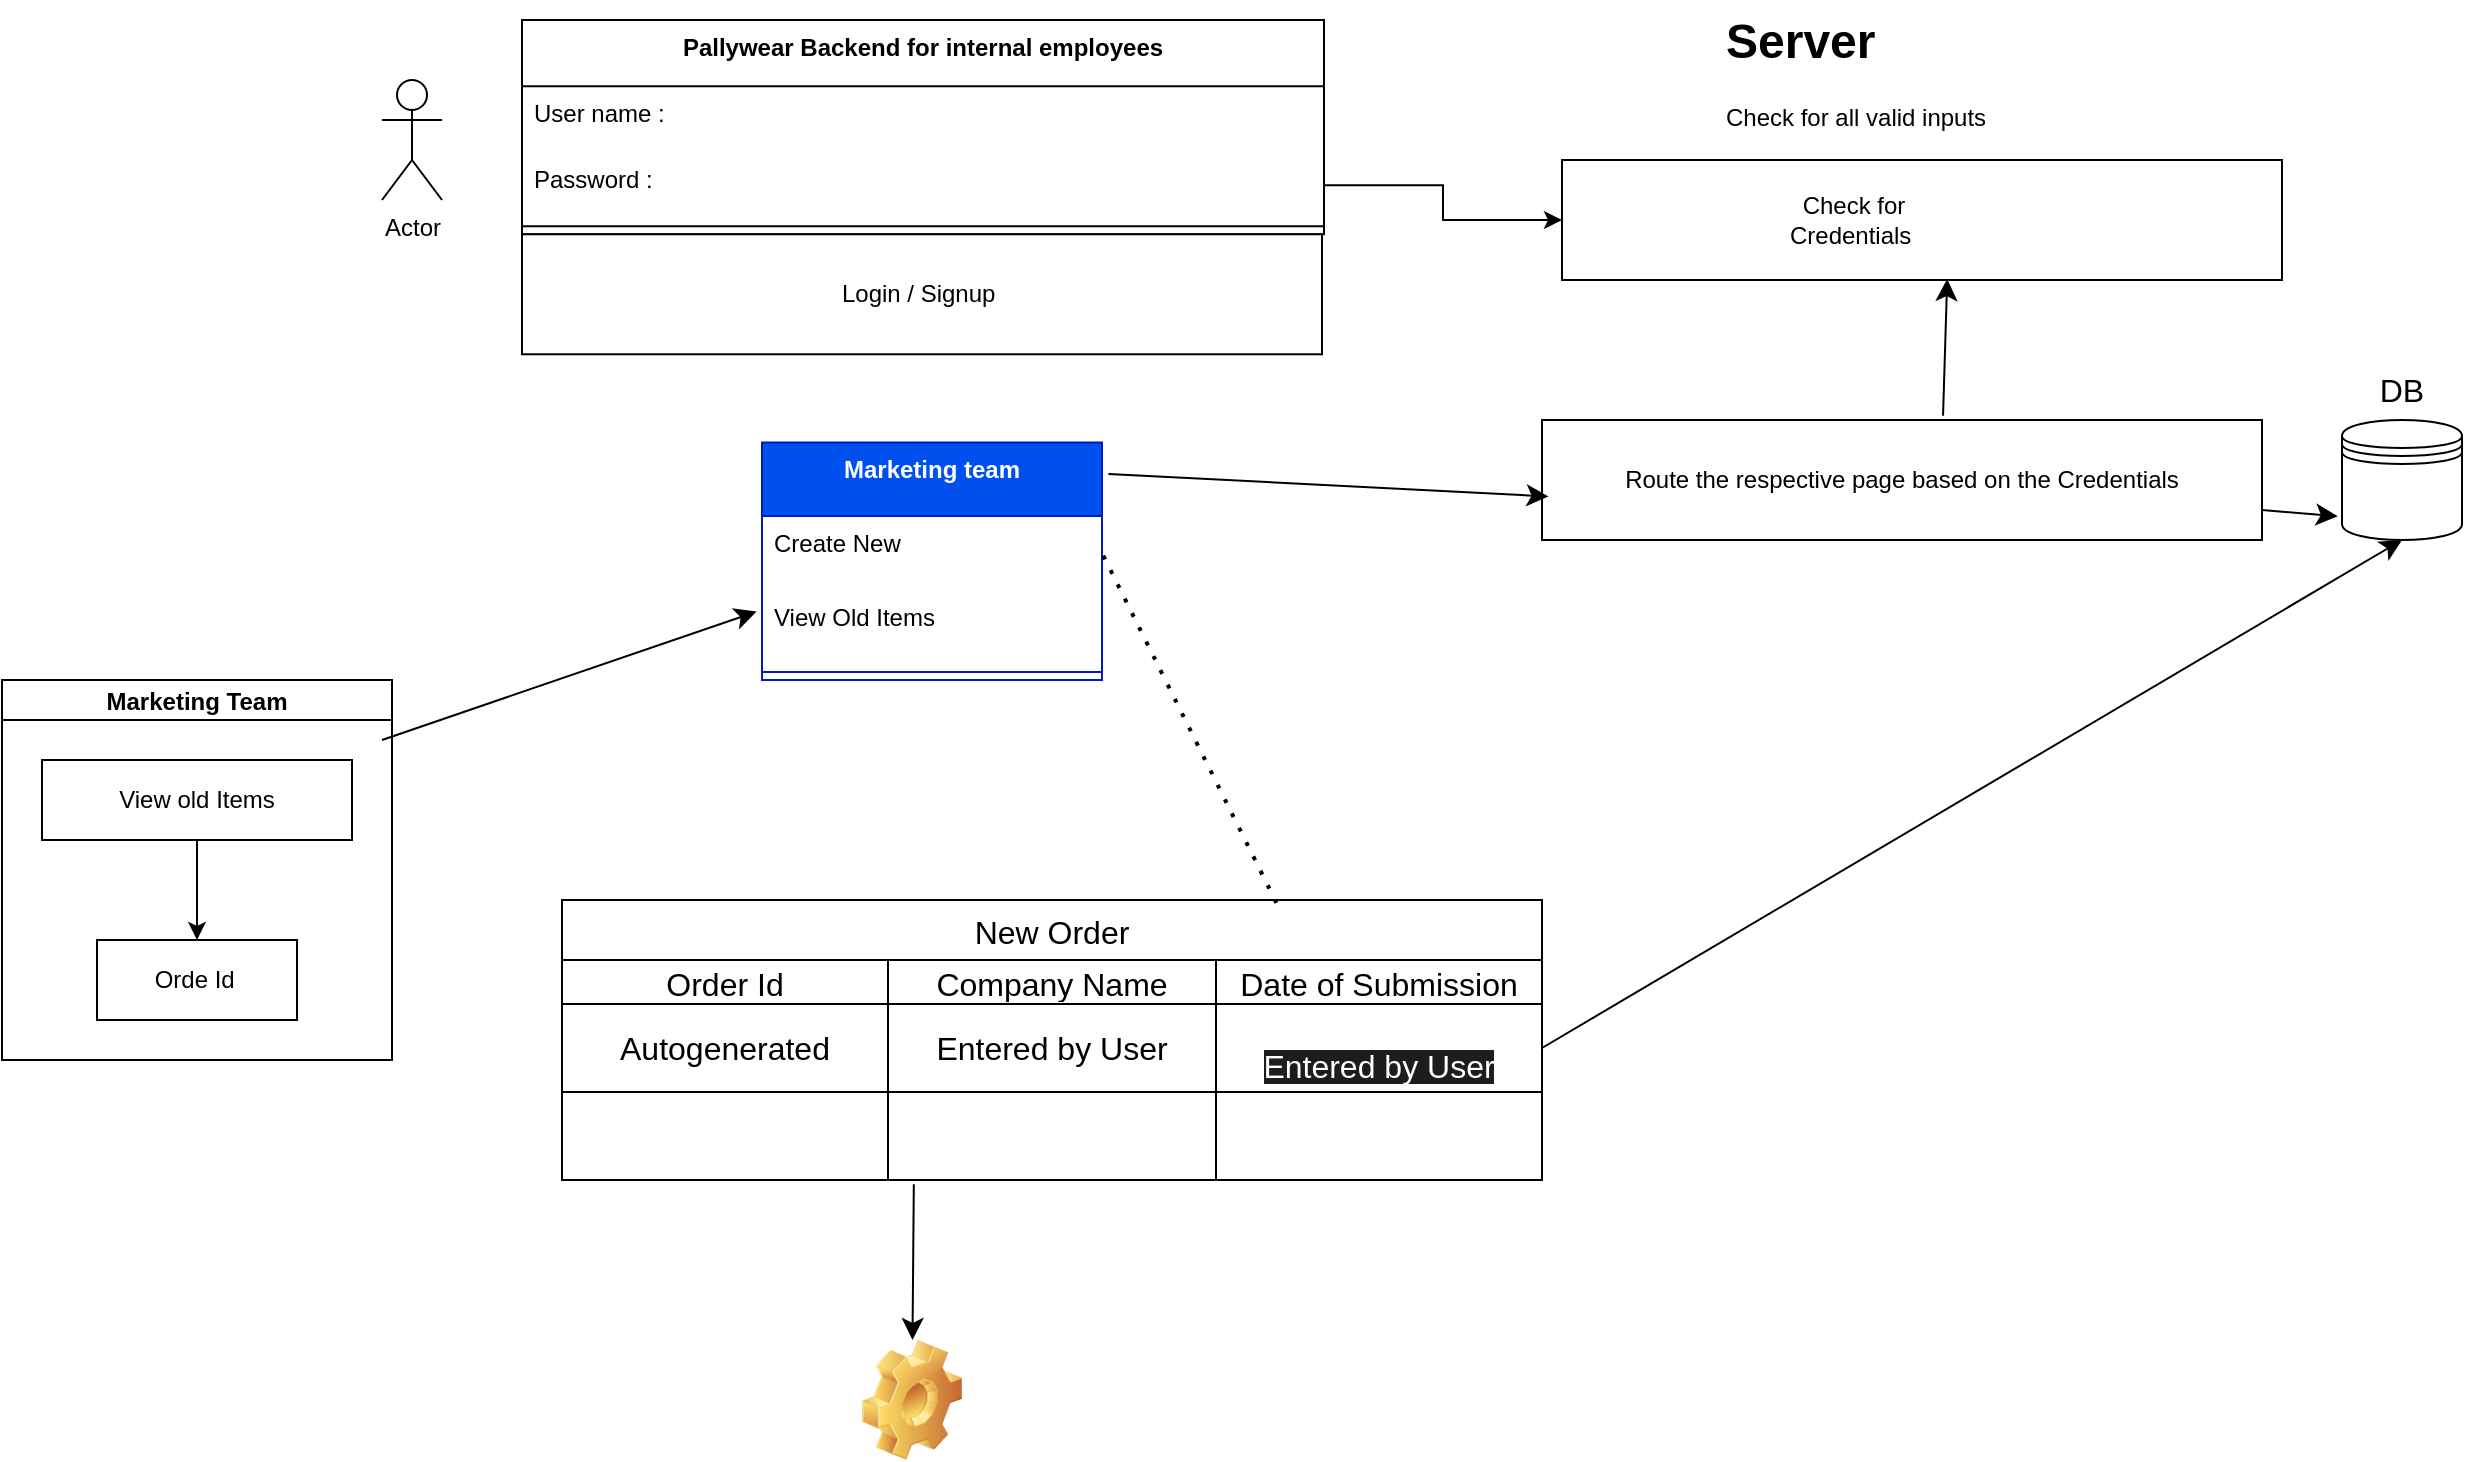 <mxfile version="26.0.7" pages="6">
  <diagram name="Login Page" id="0hSvzM0VjUA0bGkQEw0Q">
    <mxGraphModel dx="1050" dy="572" grid="1" gridSize="10" guides="1" tooltips="1" connect="1" arrows="1" fold="1" page="1" pageScale="1" pageWidth="850" pageHeight="1100" background="none" math="0" shadow="0">
      <root>
        <mxCell id="0" />
        <mxCell id="1" parent="0" />
        <mxCell id="2" value="Pallywear Backend for internal employees" style="swimlane;fontStyle=1;align=center;verticalAlign=top;childLayout=stackLayout;horizontal=1;startSize=33.143;horizontalStack=0;resizeParent=1;resizeParentMax=0;resizeLast=0;collapsible=0;marginBottom=0;" parent="1" vertex="1">
          <mxGeometry x="440" y="20" width="401" height="107.143" as="geometry" />
        </mxCell>
        <mxCell id="3" value="User name : " style="text;strokeColor=none;fillColor=none;align=left;verticalAlign=top;spacingLeft=4;spacingRight=4;overflow=hidden;rotatable=0;points=[[0,0.5],[1,0.5]];portConstraint=eastwest;" parent="2" vertex="1">
          <mxGeometry y="33.143" width="401" height="33" as="geometry" />
        </mxCell>
        <mxCell id="4" value="Password :" style="text;strokeColor=none;fillColor=none;align=left;verticalAlign=top;spacingLeft=4;spacingRight=4;overflow=hidden;rotatable=0;points=[[0,0.5],[1,0.5]];portConstraint=eastwest;" parent="2" vertex="1">
          <mxGeometry y="66.143" width="401" height="33" as="geometry" />
        </mxCell>
        <mxCell id="7" style="line;strokeWidth=1;fillColor=none;align=left;verticalAlign=middle;spacingTop=-1;spacingLeft=3;spacingRight=3;rotatable=0;labelPosition=right;points=[];portConstraint=eastwest;strokeColor=inherit;" parent="2" vertex="1">
          <mxGeometry y="99.143" width="401" height="8" as="geometry" />
        </mxCell>
        <mxCell id="10" value="Marketing team" style="swimlane;fontStyle=1;align=center;verticalAlign=top;childLayout=stackLayout;horizontal=1;startSize=36.8;horizontalStack=0;resizeParent=1;resizeParentMax=0;resizeLast=0;collapsible=0;marginBottom=0;fillColor=#0050ef;strokeColor=#001DBC;fontColor=#ffffff;" parent="1" vertex="1">
          <mxGeometry x="560" y="231.2" width="170" height="118.8" as="geometry" />
        </mxCell>
        <mxCell id="11" value="Create New " style="text;strokeColor=none;fillColor=none;align=left;verticalAlign=top;spacingLeft=4;spacingRight=4;overflow=hidden;rotatable=0;points=[[0,0.5],[1,0.5]];portConstraint=eastwest;" parent="10" vertex="1">
          <mxGeometry y="36.8" width="170" height="37" as="geometry" />
        </mxCell>
        <mxCell id="12" value="View Old Items" style="text;strokeColor=none;fillColor=none;align=left;verticalAlign=top;spacingLeft=4;spacingRight=4;overflow=hidden;rotatable=0;points=[[0,0.5],[1,0.5]];portConstraint=eastwest;" parent="10" vertex="1">
          <mxGeometry y="73.8" width="170" height="37" as="geometry" />
        </mxCell>
        <mxCell id="14" style="line;strokeWidth=1;fillColor=none;align=left;verticalAlign=middle;spacingTop=-1;spacingLeft=3;spacingRight=3;rotatable=0;labelPosition=right;points=[];portConstraint=eastwest;strokeColor=inherit;" parent="10" vertex="1">
          <mxGeometry y="110.8" width="170" height="8" as="geometry" />
        </mxCell>
        <mxCell id="4IvcRan-z0Zcj0GkVZf2-38" value="Login / Signup&amp;nbsp;" style="rounded=0;whiteSpace=wrap;html=1;" vertex="1" parent="1">
          <mxGeometry x="440" y="127.14" width="400" height="60" as="geometry" />
        </mxCell>
        <mxCell id="4IvcRan-z0Zcj0GkVZf2-40" value="Actor" style="shape=umlActor;verticalLabelPosition=bottom;verticalAlign=top;html=1;" vertex="1" parent="1">
          <mxGeometry x="370" y="50.0" width="30" height="60" as="geometry" />
        </mxCell>
        <mxCell id="4IvcRan-z0Zcj0GkVZf2-41" value="" style="rounded=0;whiteSpace=wrap;html=1;" vertex="1" parent="1">
          <mxGeometry x="960" y="90" width="360" height="60" as="geometry" />
        </mxCell>
        <mxCell id="4IvcRan-z0Zcj0GkVZf2-42" value="Check for Credentials&amp;nbsp;" style="text;html=1;align=center;verticalAlign=middle;whiteSpace=wrap;rounded=0;" vertex="1" parent="1">
          <mxGeometry x="1076" y="105" width="60" height="30" as="geometry" />
        </mxCell>
        <mxCell id="4IvcRan-z0Zcj0GkVZf2-44" value="&lt;h1 style=&quot;margin-top: 0px;&quot;&gt;Server&amp;nbsp;&lt;/h1&gt;&lt;div&gt;Check for all valid inputs&lt;/div&gt;" style="text;html=1;whiteSpace=wrap;overflow=hidden;rounded=0;" vertex="1" parent="1">
          <mxGeometry x="1040" y="10" width="180" height="72.86" as="geometry" />
        </mxCell>
        <mxCell id="4IvcRan-z0Zcj0GkVZf2-47" style="edgeStyle=orthogonalEdgeStyle;rounded=0;orthogonalLoop=1;jettySize=auto;html=1;exitX=1;exitY=0.5;exitDx=0;exitDy=0;entryX=0;entryY=0.5;entryDx=0;entryDy=0;" edge="1" parent="1" source="4" target="4IvcRan-z0Zcj0GkVZf2-41">
          <mxGeometry relative="1" as="geometry" />
        </mxCell>
        <mxCell id="4IvcRan-z0Zcj0GkVZf2-52" value="Route the respective page based on the Credentials" style="rounded=0;whiteSpace=wrap;html=1;" vertex="1" parent="1">
          <mxGeometry x="950" y="220" width="360" height="60" as="geometry" />
        </mxCell>
        <mxCell id="4IvcRan-z0Zcj0GkVZf2-54" value="Marketing Team" style="swimlane;startSize=20;horizontal=1;childLayout=flowLayout;flowOrientation=north;resizable=0;interRankCellSpacing=50;containerType=tree;fontSize=12;" vertex="1" parent="1">
          <mxGeometry x="180" y="350" width="195" height="190" as="geometry" />
        </mxCell>
        <mxCell id="4IvcRan-z0Zcj0GkVZf2-55" value="View old Items" style="whiteSpace=wrap;html=1;" vertex="1" parent="4IvcRan-z0Zcj0GkVZf2-54">
          <mxGeometry x="20" y="40" width="155" height="40" as="geometry" />
        </mxCell>
        <mxCell id="4IvcRan-z0Zcj0GkVZf2-58" value="Orde Id&amp;nbsp;" style="whiteSpace=wrap;html=1;" vertex="1" parent="4IvcRan-z0Zcj0GkVZf2-54">
          <mxGeometry x="47.5" y="130" width="100" height="40" as="geometry" />
        </mxCell>
        <mxCell id="4IvcRan-z0Zcj0GkVZf2-59" value="" style="html=1;rounded=1;curved=0;sourcePerimeterSpacing=0;targetPerimeterSpacing=0;startSize=6;endSize=6;fontSize=12;noEdgeStyle=1;orthogonal=1;" edge="1" parent="4IvcRan-z0Zcj0GkVZf2-54" source="4IvcRan-z0Zcj0GkVZf2-55" target="4IvcRan-z0Zcj0GkVZf2-58">
          <mxGeometry relative="1" as="geometry">
            <Array as="points">
              <mxPoint x="97.5" y="92" />
              <mxPoint x="97.5" y="118" />
            </Array>
          </mxGeometry>
        </mxCell>
        <mxCell id="4IvcRan-z0Zcj0GkVZf2-76" value="" style="edgeStyle=none;orthogonalLoop=1;jettySize=auto;html=1;rounded=0;fontSize=12;startSize=8;endSize=8;curved=1;entryX=0.535;entryY=0.992;entryDx=0;entryDy=0;entryPerimeter=0;exitX=0.557;exitY=-0.035;exitDx=0;exitDy=0;exitPerimeter=0;" edge="1" parent="1" source="4IvcRan-z0Zcj0GkVZf2-52" target="4IvcRan-z0Zcj0GkVZf2-41">
          <mxGeometry width="120" relative="1" as="geometry">
            <mxPoint x="1180" y="370" as="sourcePoint" />
            <mxPoint x="1300" y="370" as="targetPoint" />
            <Array as="points" />
          </mxGeometry>
        </mxCell>
        <mxCell id="4IvcRan-z0Zcj0GkVZf2-79" value="" style="shape=datastore;whiteSpace=wrap;html=1;" vertex="1" parent="1">
          <mxGeometry x="1350" y="220" width="60" height="60" as="geometry" />
        </mxCell>
        <mxCell id="4IvcRan-z0Zcj0GkVZf2-80" value="" style="edgeStyle=none;orthogonalLoop=1;jettySize=auto;html=1;rounded=0;fontSize=12;startSize=8;endSize=8;curved=1;exitX=1;exitY=0.75;exitDx=0;exitDy=0;entryX=-0.035;entryY=0.803;entryDx=0;entryDy=0;entryPerimeter=0;" edge="1" parent="1" source="4IvcRan-z0Zcj0GkVZf2-52" target="4IvcRan-z0Zcj0GkVZf2-79">
          <mxGeometry width="120" relative="1" as="geometry">
            <mxPoint x="1300" y="350" as="sourcePoint" />
            <mxPoint x="1420" y="350" as="targetPoint" />
            <Array as="points" />
          </mxGeometry>
        </mxCell>
        <mxCell id="4IvcRan-z0Zcj0GkVZf2-81" value="New Order" style="shape=table;startSize=30;container=1;collapsible=0;childLayout=tableLayout;strokeColor=default;fontSize=16;" vertex="1" parent="1">
          <mxGeometry x="460" y="460" width="490" height="140" as="geometry" />
        </mxCell>
        <mxCell id="4IvcRan-z0Zcj0GkVZf2-82" value="" style="shape=tableRow;horizontal=0;startSize=0;swimlaneHead=0;swimlaneBody=0;strokeColor=inherit;top=0;left=0;bottom=0;right=0;collapsible=0;dropTarget=0;fillColor=none;points=[[0,0.5],[1,0.5]];portConstraint=eastwest;fontSize=16;" vertex="1" parent="4IvcRan-z0Zcj0GkVZf2-81">
          <mxGeometry y="30" width="490" height="22" as="geometry" />
        </mxCell>
        <mxCell id="4IvcRan-z0Zcj0GkVZf2-83" value="Order Id" style="shape=partialRectangle;html=1;whiteSpace=wrap;connectable=0;strokeColor=inherit;overflow=hidden;fillColor=none;top=0;left=0;bottom=0;right=0;pointerEvents=1;fontSize=16;" vertex="1" parent="4IvcRan-z0Zcj0GkVZf2-82">
          <mxGeometry width="163" height="22" as="geometry">
            <mxRectangle width="163" height="22" as="alternateBounds" />
          </mxGeometry>
        </mxCell>
        <mxCell id="4IvcRan-z0Zcj0GkVZf2-84" value="Company Name" style="shape=partialRectangle;html=1;whiteSpace=wrap;connectable=0;strokeColor=inherit;overflow=hidden;fillColor=none;top=0;left=0;bottom=0;right=0;pointerEvents=1;fontSize=16;" vertex="1" parent="4IvcRan-z0Zcj0GkVZf2-82">
          <mxGeometry x="163" width="164" height="22" as="geometry">
            <mxRectangle width="164" height="22" as="alternateBounds" />
          </mxGeometry>
        </mxCell>
        <mxCell id="4IvcRan-z0Zcj0GkVZf2-85" value="Date of Submission" style="shape=partialRectangle;html=1;whiteSpace=wrap;connectable=0;strokeColor=inherit;overflow=hidden;fillColor=none;top=0;left=0;bottom=0;right=0;pointerEvents=1;fontSize=16;" vertex="1" parent="4IvcRan-z0Zcj0GkVZf2-82">
          <mxGeometry x="327" width="163" height="22" as="geometry">
            <mxRectangle width="163" height="22" as="alternateBounds" />
          </mxGeometry>
        </mxCell>
        <mxCell id="4IvcRan-z0Zcj0GkVZf2-86" value="" style="shape=tableRow;horizontal=0;startSize=0;swimlaneHead=0;swimlaneBody=0;strokeColor=inherit;top=0;left=0;bottom=0;right=0;collapsible=0;dropTarget=0;fillColor=none;points=[[0,0.5],[1,0.5]];portConstraint=eastwest;fontSize=16;" vertex="1" parent="4IvcRan-z0Zcj0GkVZf2-81">
          <mxGeometry y="52" width="490" height="44" as="geometry" />
        </mxCell>
        <mxCell id="4IvcRan-z0Zcj0GkVZf2-87" value="Autogenerated" style="shape=partialRectangle;html=1;whiteSpace=wrap;connectable=0;strokeColor=inherit;overflow=hidden;fillColor=none;top=0;left=0;bottom=0;right=0;pointerEvents=1;fontSize=16;" vertex="1" parent="4IvcRan-z0Zcj0GkVZf2-86">
          <mxGeometry width="163" height="44" as="geometry">
            <mxRectangle width="163" height="44" as="alternateBounds" />
          </mxGeometry>
        </mxCell>
        <mxCell id="4IvcRan-z0Zcj0GkVZf2-88" value="Entered by User" style="shape=partialRectangle;html=1;whiteSpace=wrap;connectable=0;strokeColor=inherit;overflow=hidden;fillColor=none;top=0;left=0;bottom=0;right=0;pointerEvents=1;fontSize=16;" vertex="1" parent="4IvcRan-z0Zcj0GkVZf2-86">
          <mxGeometry x="163" width="164" height="44" as="geometry">
            <mxRectangle width="164" height="44" as="alternateBounds" />
          </mxGeometry>
        </mxCell>
        <mxCell id="4IvcRan-z0Zcj0GkVZf2-89" value="&#xa;&lt;span style=&quot;color: rgb(255, 255, 255); font-family: Helvetica; font-size: 16px; font-style: normal; font-variant-ligatures: normal; font-variant-caps: normal; font-weight: 400; letter-spacing: normal; orphans: 2; text-align: center; text-indent: 0px; text-transform: none; widows: 2; word-spacing: 0px; -webkit-text-stroke-width: 0px; white-space: normal; background-color: rgb(27, 29, 30); text-decoration-thickness: initial; text-decoration-style: initial; text-decoration-color: initial; display: inline !important; float: none;&quot;&gt;Entered by User&lt;/span&gt;&#xa;&#xa;" style="shape=partialRectangle;html=1;whiteSpace=wrap;connectable=0;strokeColor=inherit;overflow=hidden;fillColor=none;top=0;left=0;bottom=0;right=0;pointerEvents=1;fontSize=16;" vertex="1" parent="4IvcRan-z0Zcj0GkVZf2-86">
          <mxGeometry x="327" width="163" height="44" as="geometry">
            <mxRectangle width="163" height="44" as="alternateBounds" />
          </mxGeometry>
        </mxCell>
        <mxCell id="4IvcRan-z0Zcj0GkVZf2-90" value="" style="shape=tableRow;horizontal=0;startSize=0;swimlaneHead=0;swimlaneBody=0;strokeColor=inherit;top=0;left=0;bottom=0;right=0;collapsible=0;dropTarget=0;fillColor=none;points=[[0,0.5],[1,0.5]];portConstraint=eastwest;fontSize=16;" vertex="1" parent="4IvcRan-z0Zcj0GkVZf2-81">
          <mxGeometry y="96" width="490" height="44" as="geometry" />
        </mxCell>
        <mxCell id="4IvcRan-z0Zcj0GkVZf2-91" value="" style="shape=partialRectangle;html=1;whiteSpace=wrap;connectable=0;strokeColor=inherit;overflow=hidden;fillColor=none;top=0;left=0;bottom=0;right=0;pointerEvents=1;fontSize=16;" vertex="1" parent="4IvcRan-z0Zcj0GkVZf2-90">
          <mxGeometry width="163" height="44" as="geometry">
            <mxRectangle width="163" height="44" as="alternateBounds" />
          </mxGeometry>
        </mxCell>
        <mxCell id="4IvcRan-z0Zcj0GkVZf2-92" value="" style="shape=partialRectangle;html=1;whiteSpace=wrap;connectable=0;strokeColor=inherit;overflow=hidden;fillColor=none;top=0;left=0;bottom=0;right=0;pointerEvents=1;fontSize=16;" vertex="1" parent="4IvcRan-z0Zcj0GkVZf2-90">
          <mxGeometry x="163" width="164" height="44" as="geometry">
            <mxRectangle width="164" height="44" as="alternateBounds" />
          </mxGeometry>
        </mxCell>
        <mxCell id="4IvcRan-z0Zcj0GkVZf2-93" value="" style="shape=partialRectangle;html=1;whiteSpace=wrap;connectable=0;strokeColor=inherit;overflow=hidden;fillColor=none;top=0;left=0;bottom=0;right=0;pointerEvents=1;fontSize=16;" vertex="1" parent="4IvcRan-z0Zcj0GkVZf2-90">
          <mxGeometry x="327" width="163" height="44" as="geometry">
            <mxRectangle width="163" height="44" as="alternateBounds" />
          </mxGeometry>
        </mxCell>
        <mxCell id="4IvcRan-z0Zcj0GkVZf2-94" value="" style="shape=image;html=1;verticalLabelPosition=bottom;verticalAlign=top;imageAspect=0;image=img/clipart/Gear_128x128.png" vertex="1" parent="1">
          <mxGeometry x="610" y="680" width="50" height="60" as="geometry" />
        </mxCell>
        <mxCell id="4IvcRan-z0Zcj0GkVZf2-95" value="" style="edgeStyle=none;orthogonalLoop=1;jettySize=auto;html=1;rounded=0;fontSize=12;startSize=8;endSize=8;curved=1;exitX=0.359;exitY=1.048;exitDx=0;exitDy=0;exitPerimeter=0;" edge="1" parent="1" source="4IvcRan-z0Zcj0GkVZf2-90" target="4IvcRan-z0Zcj0GkVZf2-94">
          <mxGeometry width="120" relative="1" as="geometry">
            <mxPoint x="440" y="750" as="sourcePoint" />
            <mxPoint x="560" y="750" as="targetPoint" />
            <Array as="points" />
          </mxGeometry>
        </mxCell>
        <mxCell id="4IvcRan-z0Zcj0GkVZf2-99" value="" style="edgeStyle=none;orthogonalLoop=1;jettySize=auto;html=1;rounded=0;fontSize=12;startSize=8;endSize=8;curved=1;entryX=-0.016;entryY=0.292;entryDx=0;entryDy=0;entryPerimeter=0;" edge="1" parent="1" target="12">
          <mxGeometry width="120" relative="1" as="geometry">
            <mxPoint x="370" y="380" as="sourcePoint" />
            <mxPoint x="630" y="380" as="targetPoint" />
            <Array as="points" />
          </mxGeometry>
        </mxCell>
        <mxCell id="4IvcRan-z0Zcj0GkVZf2-100" value="" style="edgeStyle=none;orthogonalLoop=1;jettySize=auto;html=1;rounded=0;fontSize=12;startSize=8;endSize=8;curved=1;exitX=1.019;exitY=0.133;exitDx=0;exitDy=0;exitPerimeter=0;entryX=0.009;entryY=0.637;entryDx=0;entryDy=0;entryPerimeter=0;" edge="1" parent="1" source="10" target="4IvcRan-z0Zcj0GkVZf2-52">
          <mxGeometry width="120" relative="1" as="geometry">
            <mxPoint x="910" y="350" as="sourcePoint" />
            <mxPoint x="1030" y="350" as="targetPoint" />
            <Array as="points" />
          </mxGeometry>
        </mxCell>
        <mxCell id="4IvcRan-z0Zcj0GkVZf2-101" value="" style="endArrow=none;dashed=1;html=1;dashPattern=1 3;strokeWidth=2;rounded=0;fontSize=12;startSize=8;endSize=8;curved=1;exitX=0.729;exitY=0.01;exitDx=0;exitDy=0;exitPerimeter=0;entryX=1;entryY=0.5;entryDx=0;entryDy=0;" edge="1" parent="1" source="4IvcRan-z0Zcj0GkVZf2-81" target="11">
          <mxGeometry width="50" height="50" relative="1" as="geometry">
            <mxPoint x="640" y="350" as="sourcePoint" />
            <mxPoint x="690" y="300" as="targetPoint" />
          </mxGeometry>
        </mxCell>
        <mxCell id="4IvcRan-z0Zcj0GkVZf2-102" value="" style="edgeStyle=none;orthogonalLoop=1;jettySize=auto;html=1;rounded=0;fontSize=12;startSize=8;endSize=8;curved=1;exitX=1;exitY=0.5;exitDx=0;exitDy=0;entryX=0.5;entryY=1;entryDx=0;entryDy=0;" edge="1" parent="1" source="4IvcRan-z0Zcj0GkVZf2-86" target="4IvcRan-z0Zcj0GkVZf2-79">
          <mxGeometry width="120" relative="1" as="geometry">
            <mxPoint x="1110" y="500" as="sourcePoint" />
            <mxPoint x="1230" y="500" as="targetPoint" />
            <Array as="points" />
          </mxGeometry>
        </mxCell>
        <mxCell id="4IvcRan-z0Zcj0GkVZf2-103" value="DB" style="text;html=1;align=center;verticalAlign=middle;whiteSpace=wrap;rounded=0;fontSize=16;" vertex="1" parent="1">
          <mxGeometry x="1350" y="190" width="60" height="30" as="geometry" />
        </mxCell>
      </root>
    </mxGraphModel>
  </diagram>
  <diagram id="F8qHyRx7ciWqrTa_HPIb" name="DESIGN TEAM">
    <mxGraphModel dx="1450" dy="1372" grid="0" gridSize="10" guides="1" tooltips="1" connect="1" arrows="1" fold="1" page="0" pageScale="1" pageWidth="850" pageHeight="1100" math="0" shadow="0">
      <root>
        <mxCell id="0" />
        <mxCell id="1" parent="0" />
        <mxCell id="5Da6vPl5SwZgzuueQmcG-28" value="" style="shape=ext;double=1;whiteSpace=wrap;html=1;aspect=fixed;" vertex="1" parent="1">
          <mxGeometry x="-100" y="-317" width="221" height="221" as="geometry" />
        </mxCell>
        <mxCell id="5Da6vPl5SwZgzuueQmcG-1" value="Pallywear Backend for internal employees" style="swimlane;fontStyle=1;align=center;verticalAlign=top;childLayout=stackLayout;horizontal=1;startSize=33.143;horizontalStack=0;resizeParent=1;resizeParentMax=0;resizeLast=0;collapsible=0;marginBottom=0;" vertex="1" parent="1">
          <mxGeometry x="108" y="-480" width="401" height="107.143" as="geometry" />
        </mxCell>
        <mxCell id="5Da6vPl5SwZgzuueQmcG-2" value="User name : " style="text;strokeColor=none;fillColor=none;align=left;verticalAlign=top;spacingLeft=4;spacingRight=4;overflow=hidden;rotatable=0;points=[[0,0.5],[1,0.5]];portConstraint=eastwest;" vertex="1" parent="5Da6vPl5SwZgzuueQmcG-1">
          <mxGeometry y="33.143" width="401" height="33" as="geometry" />
        </mxCell>
        <mxCell id="5Da6vPl5SwZgzuueQmcG-3" value="Password :" style="text;strokeColor=none;fillColor=none;align=left;verticalAlign=top;spacingLeft=4;spacingRight=4;overflow=hidden;rotatable=0;points=[[0,0.5],[1,0.5]];portConstraint=eastwest;" vertex="1" parent="5Da6vPl5SwZgzuueQmcG-1">
          <mxGeometry y="66.143" width="401" height="33" as="geometry" />
        </mxCell>
        <mxCell id="5Da6vPl5SwZgzuueQmcG-4" style="line;strokeWidth=1;fillColor=none;align=left;verticalAlign=middle;spacingTop=-1;spacingLeft=3;spacingRight=3;rotatable=0;labelPosition=right;points=[];portConstraint=eastwest;strokeColor=inherit;" vertex="1" parent="5Da6vPl5SwZgzuueQmcG-1">
          <mxGeometry y="99.143" width="401" height="8" as="geometry" />
        </mxCell>
        <mxCell id="5Da6vPl5SwZgzuueQmcG-5" value="" style="shape=table;startSize=0;container=1;collapsible=0;childLayout=tableLayout;fontSize=11;fillColor=none;strokeColor=none;" vertex="1" parent="1">
          <mxGeometry x="-81" y="-257" width="102" height="150.35" as="geometry" />
        </mxCell>
        <mxCell id="5Da6vPl5SwZgzuueQmcG-6" value="" style="shape=tableRow;horizontal=0;startSize=0;swimlaneHead=0;swimlaneBody=0;strokeColor=inherit;top=0;left=0;bottom=0;right=0;collapsible=0;dropTarget=0;fillColor=none;points=[[0,0.5],[1,0.5]];portConstraint=eastwest;fontSize=16;" vertex="1" parent="5Da6vPl5SwZgzuueQmcG-5">
          <mxGeometry width="102" height="32" as="geometry" />
        </mxCell>
        <mxCell id="5Da6vPl5SwZgzuueQmcG-7" value="Item 1" style="shape=partialRectangle;html=1;whiteSpace=wrap;connectable=0;strokeColor=inherit;overflow=hidden;fillColor=none;top=0;left=0;bottom=0;right=0;pointerEvents=1;fontSize=12;align=left;spacingLeft=5;" vertex="1" parent="5Da6vPl5SwZgzuueQmcG-6">
          <mxGeometry width="102" height="32" as="geometry">
            <mxRectangle width="102" height="32" as="alternateBounds" />
          </mxGeometry>
        </mxCell>
        <mxCell id="5Da6vPl5SwZgzuueQmcG-8" value="" style="shape=tableRow;horizontal=0;startSize=0;swimlaneHead=0;swimlaneBody=0;strokeColor=inherit;top=0;left=0;bottom=0;right=0;collapsible=0;dropTarget=0;fillColor=none;points=[[0,0.5],[1,0.5]];portConstraint=eastwest;fontSize=16;" vertex="1" parent="5Da6vPl5SwZgzuueQmcG-5">
          <mxGeometry y="32" width="102" height="44" as="geometry" />
        </mxCell>
        <mxCell id="5Da6vPl5SwZgzuueQmcG-9" value="Item 2" style="shape=partialRectangle;html=1;whiteSpace=wrap;connectable=0;strokeColor=inherit;overflow=hidden;fillColor=none;top=0;left=0;bottom=0;right=0;pointerEvents=1;fontSize=12;align=left;spacingLeft=5;" vertex="1" parent="5Da6vPl5SwZgzuueQmcG-8">
          <mxGeometry width="102" height="44" as="geometry">
            <mxRectangle width="102" height="44" as="alternateBounds" />
          </mxGeometry>
        </mxCell>
        <mxCell id="5Da6vPl5SwZgzuueQmcG-10" value="" style="shape=tableRow;horizontal=0;startSize=0;swimlaneHead=0;swimlaneBody=0;strokeColor=inherit;top=0;left=0;bottom=0;right=0;collapsible=0;dropTarget=0;fillColor=none;points=[[0,0.5],[1,0.5]];portConstraint=eastwest;fontSize=16;" vertex="1" parent="5Da6vPl5SwZgzuueQmcG-5">
          <mxGeometry y="76" width="102" height="42" as="geometry" />
        </mxCell>
        <mxCell id="5Da6vPl5SwZgzuueQmcG-11" value="Item 3" style="shape=partialRectangle;html=1;whiteSpace=wrap;connectable=0;strokeColor=inherit;overflow=hidden;fillColor=none;top=0;left=0;bottom=0;right=0;pointerEvents=1;fontSize=12;align=left;spacingLeft=5;" vertex="1" parent="5Da6vPl5SwZgzuueQmcG-10">
          <mxGeometry width="102" height="42" as="geometry">
            <mxRectangle width="102" height="42" as="alternateBounds" />
          </mxGeometry>
        </mxCell>
        <mxCell id="5Da6vPl5SwZgzuueQmcG-12" style="shape=tableRow;horizontal=0;startSize=0;swimlaneHead=0;swimlaneBody=0;strokeColor=inherit;top=0;left=0;bottom=0;right=0;collapsible=0;dropTarget=0;fillColor=none;points=[[0,0.5],[1,0.5]];portConstraint=eastwest;fontSize=16;" vertex="1" parent="5Da6vPl5SwZgzuueQmcG-5">
          <mxGeometry y="118" width="102" height="32" as="geometry" />
        </mxCell>
        <mxCell id="5Da6vPl5SwZgzuueQmcG-13" value="Item 4" style="shape=partialRectangle;html=1;whiteSpace=wrap;connectable=0;strokeColor=inherit;overflow=hidden;fillColor=none;top=0;left=0;bottom=0;right=0;pointerEvents=1;fontSize=12;align=left;spacingLeft=5;" vertex="1" parent="5Da6vPl5SwZgzuueQmcG-12">
          <mxGeometry width="102" height="32" as="geometry">
            <mxRectangle width="102" height="32" as="alternateBounds" />
          </mxGeometry>
        </mxCell>
        <mxCell id="5Da6vPl5SwZgzuueQmcG-14" value="ORDER QUEUE" style="shape=ext;double=1;rounded=0;whiteSpace=wrap;html=1;" vertex="1" parent="1">
          <mxGeometry x="-90" y="-307" width="120" height="36" as="geometry" />
        </mxCell>
        <mxCell id="5Da6vPl5SwZgzuueQmcG-30" value="" style="shape=dataStorage;whiteSpace=wrap;html=1;fixedSize=1;" vertex="1" parent="1">
          <mxGeometry x="-81" y="-461" width="100" height="80" as="geometry" />
        </mxCell>
        <mxCell id="5Da6vPl5SwZgzuueQmcG-31" value="" style="edgeStyle=none;orthogonalLoop=1;jettySize=auto;html=1;rounded=0;fontSize=12;startSize=8;endSize=8;curved=1;entryX=0.458;entryY=0.004;entryDx=0;entryDy=0;entryPerimeter=0;" edge="1" parent="1" target="5Da6vPl5SwZgzuueQmcG-28">
          <mxGeometry width="120" relative="1" as="geometry">
            <mxPoint x="-3" y="-377" as="sourcePoint" />
            <mxPoint x="515" y="-230" as="targetPoint" />
            <Array as="points" />
          </mxGeometry>
        </mxCell>
        <mxCell id="5Da6vPl5SwZgzuueQmcG-32" value="" style="edgeStyle=none;orthogonalLoop=1;jettySize=auto;html=1;rounded=0;fontSize=12;startSize=8;endSize=8;curved=1;entryX=0.846;entryY=0.5;entryDx=0;entryDy=0;entryPerimeter=0;exitX=-0.005;exitY=0.759;exitDx=0;exitDy=0;exitPerimeter=0;" edge="1" parent="1" source="5Da6vPl5SwZgzuueQmcG-2" target="5Da6vPl5SwZgzuueQmcG-30">
          <mxGeometry width="120" relative="1" as="geometry">
            <mxPoint x="342" y="-260" as="sourcePoint" />
            <mxPoint x="462" y="-260" as="targetPoint" />
            <Array as="points" />
          </mxGeometry>
        </mxCell>
        <mxCell id="5u6tu5qhnjwgiC0IXrib-1" value="Actor" style="shape=umlActor;verticalLabelPosition=bottom;verticalAlign=top;html=1;outlineConnect=0;" vertex="1" parent="1">
          <mxGeometry x="-180" y="-456.43" width="30" height="60" as="geometry" />
        </mxCell>
      </root>
    </mxGraphModel>
  </diagram>
  <diagram id="_GtzsCro_nMniIEDmA4D" name="ACCOUNTS">
    <mxGraphModel dx="1450" dy="1372" grid="0" gridSize="10" guides="1" tooltips="1" connect="1" arrows="1" fold="1" page="0" pageScale="1" pageWidth="850" pageHeight="1100" math="0" shadow="0">
      <root>
        <mxCell id="0" />
        <mxCell id="1" parent="0" />
        <mxCell id="mZ4st8_2wwb_Y9Mc3Vo5-1" value="Pallywear Backend for internal employees" style="swimlane;fontStyle=1;align=center;verticalAlign=top;childLayout=stackLayout;horizontal=1;startSize=33.143;horizontalStack=0;resizeParent=1;resizeParentMax=0;resizeLast=0;collapsible=0;marginBottom=0;" vertex="1" parent="1">
          <mxGeometry x="99" y="-526" width="401" height="107.143" as="geometry" />
        </mxCell>
        <mxCell id="mZ4st8_2wwb_Y9Mc3Vo5-2" value="User name : " style="text;strokeColor=none;fillColor=none;align=left;verticalAlign=top;spacingLeft=4;spacingRight=4;overflow=hidden;rotatable=0;points=[[0,0.5],[1,0.5]];portConstraint=eastwest;" vertex="1" parent="mZ4st8_2wwb_Y9Mc3Vo5-1">
          <mxGeometry y="33.143" width="401" height="33" as="geometry" />
        </mxCell>
        <mxCell id="mZ4st8_2wwb_Y9Mc3Vo5-3" value="Password :" style="text;strokeColor=none;fillColor=none;align=left;verticalAlign=top;spacingLeft=4;spacingRight=4;overflow=hidden;rotatable=0;points=[[0,0.5],[1,0.5]];portConstraint=eastwest;" vertex="1" parent="mZ4st8_2wwb_Y9Mc3Vo5-1">
          <mxGeometry y="66.143" width="401" height="33" as="geometry" />
        </mxCell>
        <mxCell id="mZ4st8_2wwb_Y9Mc3Vo5-4" style="line;strokeWidth=1;fillColor=none;align=left;verticalAlign=middle;spacingTop=-1;spacingLeft=3;spacingRight=3;rotatable=0;labelPosition=right;points=[];portConstraint=eastwest;strokeColor=inherit;" vertex="1" parent="mZ4st8_2wwb_Y9Mc3Vo5-1">
          <mxGeometry y="99.143" width="401" height="8" as="geometry" />
        </mxCell>
        <mxCell id="mZ4st8_2wwb_Y9Mc3Vo5-5" value="Create an invoice in Different Platform" style="text;strokeColor=none;fillColor=none;html=1;align=center;verticalAlign=middle;whiteSpace=wrap;rounded=0;fontSize=16;" vertex="1" parent="1">
          <mxGeometry x="-70" y="-620" width="326" height="30" as="geometry" />
        </mxCell>
        <mxCell id="mZ4st8_2wwb_Y9Mc3Vo5-12" value="" style="shape=dataStorage;whiteSpace=wrap;html=1;fixedSize=1;" vertex="1" parent="1">
          <mxGeometry x="-153" y="-512.43" width="100" height="80" as="geometry" />
        </mxCell>
        <mxCell id="mZ4st8_2wwb_Y9Mc3Vo5-13" value="" style="edgeStyle=none;orthogonalLoop=1;jettySize=auto;html=1;rounded=0;fontSize=12;startSize=8;endSize=8;curved=1;exitX=0;exitY=0.5;exitDx=0;exitDy=0;entryX=0.79;entryY=0.453;entryDx=0;entryDy=0;entryPerimeter=0;" edge="1" parent="1" source="mZ4st8_2wwb_Y9Mc3Vo5-2" target="mZ4st8_2wwb_Y9Mc3Vo5-12">
          <mxGeometry width="120" relative="1" as="geometry">
            <mxPoint x="-40.4" y="-324.4" as="sourcePoint" />
            <mxPoint x="79.6" y="-324.4" as="targetPoint" />
            <Array as="points" />
          </mxGeometry>
        </mxCell>
        <mxCell id="mZ4st8_2wwb_Y9Mc3Vo5-14" value="create invoice based on the order number" style="rounded=0;whiteSpace=wrap;html=1;" vertex="1" parent="1">
          <mxGeometry x="-223" y="-318" width="259" height="217" as="geometry" />
        </mxCell>
        <mxCell id="mZ4st8_2wwb_Y9Mc3Vo5-17" style="edgeStyle=none;curved=1;rounded=0;orthogonalLoop=1;jettySize=auto;html=1;exitX=0.5;exitY=1;exitDx=0;exitDy=0;entryX=0.463;entryY=0.021;entryDx=0;entryDy=0;entryPerimeter=0;fontSize=12;startSize=8;endSize=8;" edge="1" parent="1" source="mZ4st8_2wwb_Y9Mc3Vo5-12" target="mZ4st8_2wwb_Y9Mc3Vo5-14">
          <mxGeometry relative="1" as="geometry" />
        </mxCell>
        <mxCell id="mZ4st8_2wwb_Y9Mc3Vo5-19" value="Actor" style="shape=umlActor;verticalLabelPosition=bottom;verticalAlign=top;html=1;outlineConnect=0;" vertex="1" parent="1">
          <mxGeometry x="-246" y="-512.43" width="30" height="60" as="geometry" />
        </mxCell>
      </root>
    </mxGraphModel>
  </diagram>
  <diagram id="JHjtiPmJPGoJUOG5y_Ql" name="Order management">
    <mxGraphModel dx="1450" dy="1372" grid="0" gridSize="10" guides="1" tooltips="1" connect="1" arrows="1" fold="1" page="0" pageScale="1" pageWidth="850" pageHeight="1100" math="0" shadow="0">
      <root>
        <mxCell id="0" />
        <mxCell id="1" parent="0" />
        <mxCell id="wiee2CjAttBTyXNQdqwX-1" value="Pallywear Backend for internal employees" style="swimlane;fontStyle=1;align=center;verticalAlign=top;childLayout=stackLayout;horizontal=1;startSize=33.143;horizontalStack=0;resizeParent=1;resizeParentMax=0;resizeLast=0;collapsible=0;marginBottom=0;" vertex="1" parent="1">
          <mxGeometry x="99" y="-526" width="401" height="107.143" as="geometry" />
        </mxCell>
        <mxCell id="wiee2CjAttBTyXNQdqwX-2" value="User name : " style="text;strokeColor=none;fillColor=none;align=left;verticalAlign=top;spacingLeft=4;spacingRight=4;overflow=hidden;rotatable=0;points=[[0,0.5],[1,0.5]];portConstraint=eastwest;" vertex="1" parent="wiee2CjAttBTyXNQdqwX-1">
          <mxGeometry y="33.143" width="401" height="33" as="geometry" />
        </mxCell>
        <mxCell id="wiee2CjAttBTyXNQdqwX-3" value="Password :" style="text;strokeColor=none;fillColor=none;align=left;verticalAlign=top;spacingLeft=4;spacingRight=4;overflow=hidden;rotatable=0;points=[[0,0.5],[1,0.5]];portConstraint=eastwest;" vertex="1" parent="wiee2CjAttBTyXNQdqwX-1">
          <mxGeometry y="66.143" width="401" height="33" as="geometry" />
        </mxCell>
        <mxCell id="wiee2CjAttBTyXNQdqwX-4" style="line;strokeWidth=1;fillColor=none;align=left;verticalAlign=middle;spacingTop=-1;spacingLeft=3;spacingRight=3;rotatable=0;labelPosition=right;points=[];portConstraint=eastwest;strokeColor=inherit;" vertex="1" parent="wiee2CjAttBTyXNQdqwX-1">
          <mxGeometry y="99.143" width="401" height="8" as="geometry" />
        </mxCell>
        <mxCell id="wiee2CjAttBTyXNQdqwX-5" value="" style="shape=dataStorage;whiteSpace=wrap;html=1;fixedSize=1;" vertex="1" parent="1">
          <mxGeometry x="-153" y="-512.43" width="100" height="80" as="geometry" />
        </mxCell>
        <mxCell id="wiee2CjAttBTyXNQdqwX-6" value="" style="edgeStyle=none;orthogonalLoop=1;jettySize=auto;html=1;rounded=0;fontSize=12;startSize=8;endSize=8;curved=1;exitX=0;exitY=0.5;exitDx=0;exitDy=0;entryX=0.79;entryY=0.453;entryDx=0;entryDy=0;entryPerimeter=0;" edge="1" parent="1" source="wiee2CjAttBTyXNQdqwX-2" target="wiee2CjAttBTyXNQdqwX-5">
          <mxGeometry width="120" relative="1" as="geometry">
            <mxPoint x="-40.4" y="-324.4" as="sourcePoint" />
            <mxPoint x="79.6" y="-324.4" as="targetPoint" />
            <Array as="points" />
          </mxGeometry>
        </mxCell>
        <mxCell id="wiee2CjAttBTyXNQdqwX-7" value="Mange order based in PO / Invoice created" style="rounded=0;whiteSpace=wrap;html=1;" vertex="1" parent="1">
          <mxGeometry x="-223" y="-318" width="259" height="217" as="geometry" />
        </mxCell>
        <mxCell id="wiee2CjAttBTyXNQdqwX-8" style="edgeStyle=none;curved=1;rounded=0;orthogonalLoop=1;jettySize=auto;html=1;exitX=0.5;exitY=1;exitDx=0;exitDy=0;entryX=0.463;entryY=0.021;entryDx=0;entryDy=0;entryPerimeter=0;fontSize=12;startSize=8;endSize=8;" edge="1" parent="1" source="wiee2CjAttBTyXNQdqwX-5" target="wiee2CjAttBTyXNQdqwX-7">
          <mxGeometry relative="1" as="geometry" />
        </mxCell>
        <mxCell id="wiee2CjAttBTyXNQdqwX-9" value="Actor" style="shape=umlActor;verticalLabelPosition=bottom;verticalAlign=top;html=1;outlineConnect=0;" vertex="1" parent="1">
          <mxGeometry x="-246" y="-512.43" width="30" height="60" as="geometry" />
        </mxCell>
      </root>
    </mxGraphModel>
  </diagram>
  <diagram id="FdnWNBWrvtoZ8L08NLny" name="Production ">
    <mxGraphModel dx="1450" dy="1372" grid="0" gridSize="10" guides="1" tooltips="1" connect="1" arrows="1" fold="1" page="0" pageScale="1" pageWidth="850" pageHeight="1100" math="0" shadow="0">
      <root>
        <mxCell id="0" />
        <mxCell id="1" parent="0" />
        <mxCell id="4QdBFIxoOsxWraZnthEv-1" value="Pallywear Backend for internal employees" style="swimlane;fontStyle=1;align=center;verticalAlign=top;childLayout=stackLayout;horizontal=1;startSize=33.143;horizontalStack=0;resizeParent=1;resizeParentMax=0;resizeLast=0;collapsible=0;marginBottom=0;labelBackgroundColor=none;fillColor=#5D7F99;strokeColor=#D0CEE2;fontColor=#1A1A1A;" vertex="1" parent="1">
          <mxGeometry x="99" y="-526" width="401" height="107.143" as="geometry" />
        </mxCell>
        <mxCell id="4QdBFIxoOsxWraZnthEv-2" value="User name : " style="text;strokeColor=none;fillColor=none;align=left;verticalAlign=top;spacingLeft=4;spacingRight=4;overflow=hidden;rotatable=0;points=[[0,0.5],[1,0.5]];portConstraint=eastwest;labelBackgroundColor=none;fontColor=#1A1A1A;" vertex="1" parent="4QdBFIxoOsxWraZnthEv-1">
          <mxGeometry y="33.143" width="401" height="33" as="geometry" />
        </mxCell>
        <mxCell id="4QdBFIxoOsxWraZnthEv-3" value="Password :" style="text;strokeColor=none;fillColor=none;align=left;verticalAlign=top;spacingLeft=4;spacingRight=4;overflow=hidden;rotatable=0;points=[[0,0.5],[1,0.5]];portConstraint=eastwest;labelBackgroundColor=none;fontColor=#1A1A1A;" vertex="1" parent="4QdBFIxoOsxWraZnthEv-1">
          <mxGeometry y="66.143" width="401" height="33" as="geometry" />
        </mxCell>
        <mxCell id="4QdBFIxoOsxWraZnthEv-4" style="line;strokeWidth=1;fillColor=none;align=left;verticalAlign=middle;spacingTop=-1;spacingLeft=3;spacingRight=3;rotatable=0;labelPosition=right;points=[];portConstraint=eastwest;strokeColor=#D0CEE2;labelBackgroundColor=none;fontColor=#1A1A1A;" vertex="1" parent="4QdBFIxoOsxWraZnthEv-1">
          <mxGeometry y="99.143" width="401" height="8" as="geometry" />
        </mxCell>
        <mxCell id="4QdBFIxoOsxWraZnthEv-5" value="" style="shape=dataStorage;whiteSpace=wrap;html=1;fixedSize=1;labelBackgroundColor=none;fillColor=#5D7F99;strokeColor=#D0CEE2;fontColor=#1A1A1A;" vertex="1" parent="1">
          <mxGeometry x="-153" y="-512.43" width="100" height="80" as="geometry" />
        </mxCell>
        <mxCell id="4QdBFIxoOsxWraZnthEv-6" value="" style="edgeStyle=none;orthogonalLoop=1;jettySize=auto;html=1;rounded=0;fontSize=12;startSize=8;endSize=8;curved=1;exitX=0;exitY=0.5;exitDx=0;exitDy=0;entryX=0.79;entryY=0.453;entryDx=0;entryDy=0;entryPerimeter=0;labelBackgroundColor=none;strokeColor=#736CA8;fontColor=default;" edge="1" parent="1" source="4QdBFIxoOsxWraZnthEv-2" target="4QdBFIxoOsxWraZnthEv-5">
          <mxGeometry width="120" relative="1" as="geometry">
            <mxPoint x="-40.4" y="-324.4" as="sourcePoint" />
            <mxPoint x="79.6" y="-324.4" as="targetPoint" />
            <Array as="points" />
          </mxGeometry>
        </mxCell>
        <mxCell id="9PFjfKvvFWrXkubSt_RC-15" style="edgeStyle=none;curved=1;rounded=0;orthogonalLoop=1;jettySize=auto;html=1;exitX=1;exitY=0.5;exitDx=0;exitDy=0;entryX=0;entryY=0.5;entryDx=0;entryDy=0;strokeColor=#736CA8;fontSize=12;fontColor=#1A1A1A;startSize=8;endSize=8;" edge="1" parent="1" source="4QdBFIxoOsxWraZnthEv-7" target="9PFjfKvvFWrXkubSt_RC-14">
          <mxGeometry relative="1" as="geometry" />
        </mxCell>
        <mxCell id="4QdBFIxoOsxWraZnthEv-7" value="Start the production based on the order id and image attached.&amp;nbsp;" style="rounded=0;whiteSpace=wrap;html=1;labelBackgroundColor=none;fillColor=#5D7F99;strokeColor=#D0CEE2;fontColor=#1A1A1A;" vertex="1" parent="1">
          <mxGeometry x="-223" y="-318" width="259" height="217" as="geometry" />
        </mxCell>
        <mxCell id="4QdBFIxoOsxWraZnthEv-8" style="edgeStyle=none;curved=1;rounded=0;orthogonalLoop=1;jettySize=auto;html=1;exitX=0.5;exitY=1;exitDx=0;exitDy=0;entryX=0.463;entryY=0.021;entryDx=0;entryDy=0;entryPerimeter=0;fontSize=12;startSize=8;endSize=8;labelBackgroundColor=none;strokeColor=#736CA8;fontColor=default;" edge="1" parent="1" source="4QdBFIxoOsxWraZnthEv-5" target="4QdBFIxoOsxWraZnthEv-7">
          <mxGeometry relative="1" as="geometry" />
        </mxCell>
        <mxCell id="4QdBFIxoOsxWraZnthEv-9" value="Actor" style="shape=umlActor;verticalLabelPosition=bottom;verticalAlign=top;html=1;outlineConnect=0;labelBackgroundColor=none;fillColor=#5D7F99;strokeColor=#D0CEE2;fontColor=#1A1A1A;" vertex="1" parent="1">
          <mxGeometry x="-246" y="-512.43" width="30" height="60" as="geometry" />
        </mxCell>
        <mxCell id="9PFjfKvvFWrXkubSt_RC-1" value="Order Details " style="shape=table;startSize=30;container=1;collapsible=0;childLayout=tableLayout;strokeColor=default;fontSize=16;fontColor=#1A1A1A;fillColor=#5D7F99;" vertex="1" parent="1">
          <mxGeometry x="373" y="-284.5" width="399" height="150" as="geometry" />
        </mxCell>
        <mxCell id="9PFjfKvvFWrXkubSt_RC-2" value="" style="shape=tableRow;horizontal=0;startSize=0;swimlaneHead=0;swimlaneBody=0;strokeColor=inherit;top=0;left=0;bottom=0;right=0;collapsible=0;dropTarget=0;fillColor=none;points=[[0,0.5],[1,0.5]];portConstraint=eastwest;fontSize=16;fontColor=#1A1A1A;" vertex="1" parent="9PFjfKvvFWrXkubSt_RC-1">
          <mxGeometry y="30" width="399" height="40" as="geometry" />
        </mxCell>
        <mxCell id="9PFjfKvvFWrXkubSt_RC-3" value="Material&lt;span style=&quot;white-space: pre;&quot;&gt;&#x9;&lt;/span&gt;" style="shape=partialRectangle;html=1;whiteSpace=wrap;connectable=0;strokeColor=inherit;overflow=hidden;fillColor=none;top=0;left=0;bottom=0;right=0;pointerEvents=1;fontSize=16;fontColor=#1A1A1A;" vertex="1" parent="9PFjfKvvFWrXkubSt_RC-2">
          <mxGeometry width="133" height="40" as="geometry">
            <mxRectangle width="133" height="40" as="alternateBounds" />
          </mxGeometry>
        </mxCell>
        <mxCell id="9PFjfKvvFWrXkubSt_RC-4" value="Size" style="shape=partialRectangle;html=1;whiteSpace=wrap;connectable=0;strokeColor=inherit;overflow=hidden;fillColor=none;top=0;left=0;bottom=0;right=0;pointerEvents=1;fontSize=16;fontColor=#1A1A1A;" vertex="1" parent="9PFjfKvvFWrXkubSt_RC-2">
          <mxGeometry x="133" width="133" height="40" as="geometry">
            <mxRectangle width="133" height="40" as="alternateBounds" />
          </mxGeometry>
        </mxCell>
        <mxCell id="9PFjfKvvFWrXkubSt_RC-5" value="Colours" style="shape=partialRectangle;html=1;whiteSpace=wrap;connectable=0;strokeColor=inherit;overflow=hidden;fillColor=none;top=0;left=0;bottom=0;right=0;pointerEvents=1;fontSize=16;fontColor=#1A1A1A;" vertex="1" parent="9PFjfKvvFWrXkubSt_RC-2">
          <mxGeometry x="266" width="133" height="40" as="geometry">
            <mxRectangle width="133" height="40" as="alternateBounds" />
          </mxGeometry>
        </mxCell>
        <mxCell id="9PFjfKvvFWrXkubSt_RC-6" value="" style="shape=tableRow;horizontal=0;startSize=0;swimlaneHead=0;swimlaneBody=0;strokeColor=inherit;top=0;left=0;bottom=0;right=0;collapsible=0;dropTarget=0;fillColor=none;points=[[0,0.5],[1,0.5]];portConstraint=eastwest;fontSize=16;fontColor=#1A1A1A;" vertex="1" parent="9PFjfKvvFWrXkubSt_RC-1">
          <mxGeometry y="70" width="399" height="40" as="geometry" />
        </mxCell>
        <mxCell id="9PFjfKvvFWrXkubSt_RC-7" value="" style="shape=partialRectangle;html=1;whiteSpace=wrap;connectable=0;strokeColor=inherit;overflow=hidden;fillColor=none;top=0;left=0;bottom=0;right=0;pointerEvents=1;fontSize=16;fontColor=#1A1A1A;" vertex="1" parent="9PFjfKvvFWrXkubSt_RC-6">
          <mxGeometry width="133" height="40" as="geometry">
            <mxRectangle width="133" height="40" as="alternateBounds" />
          </mxGeometry>
        </mxCell>
        <mxCell id="9PFjfKvvFWrXkubSt_RC-8" value="" style="shape=partialRectangle;html=1;whiteSpace=wrap;connectable=0;strokeColor=inherit;overflow=hidden;fillColor=none;top=0;left=0;bottom=0;right=0;pointerEvents=1;fontSize=16;fontColor=#1A1A1A;" vertex="1" parent="9PFjfKvvFWrXkubSt_RC-6">
          <mxGeometry x="133" width="133" height="40" as="geometry">
            <mxRectangle width="133" height="40" as="alternateBounds" />
          </mxGeometry>
        </mxCell>
        <mxCell id="9PFjfKvvFWrXkubSt_RC-9" value="" style="shape=partialRectangle;html=1;whiteSpace=wrap;connectable=0;strokeColor=inherit;overflow=hidden;fillColor=none;top=0;left=0;bottom=0;right=0;pointerEvents=1;fontSize=16;fontColor=#1A1A1A;" vertex="1" parent="9PFjfKvvFWrXkubSt_RC-6">
          <mxGeometry x="266" width="133" height="40" as="geometry">
            <mxRectangle width="133" height="40" as="alternateBounds" />
          </mxGeometry>
        </mxCell>
        <mxCell id="9PFjfKvvFWrXkubSt_RC-10" value="" style="shape=tableRow;horizontal=0;startSize=0;swimlaneHead=0;swimlaneBody=0;strokeColor=inherit;top=0;left=0;bottom=0;right=0;collapsible=0;dropTarget=0;fillColor=none;points=[[0,0.5],[1,0.5]];portConstraint=eastwest;fontSize=16;fontColor=#1A1A1A;" vertex="1" parent="9PFjfKvvFWrXkubSt_RC-1">
          <mxGeometry y="110" width="399" height="40" as="geometry" />
        </mxCell>
        <mxCell id="9PFjfKvvFWrXkubSt_RC-11" value="" style="shape=partialRectangle;html=1;whiteSpace=wrap;connectable=0;strokeColor=inherit;overflow=hidden;fillColor=none;top=0;left=0;bottom=0;right=0;pointerEvents=1;fontSize=16;fontColor=#1A1A1A;" vertex="1" parent="9PFjfKvvFWrXkubSt_RC-10">
          <mxGeometry width="133" height="40" as="geometry">
            <mxRectangle width="133" height="40" as="alternateBounds" />
          </mxGeometry>
        </mxCell>
        <mxCell id="9PFjfKvvFWrXkubSt_RC-12" value="" style="shape=partialRectangle;html=1;whiteSpace=wrap;connectable=0;strokeColor=inherit;overflow=hidden;fillColor=none;top=0;left=0;bottom=0;right=0;pointerEvents=1;fontSize=16;fontColor=#1A1A1A;" vertex="1" parent="9PFjfKvvFWrXkubSt_RC-10">
          <mxGeometry x="133" width="133" height="40" as="geometry">
            <mxRectangle width="133" height="40" as="alternateBounds" />
          </mxGeometry>
        </mxCell>
        <mxCell id="9PFjfKvvFWrXkubSt_RC-13" value="" style="shape=partialRectangle;html=1;whiteSpace=wrap;connectable=0;strokeColor=inherit;overflow=hidden;fillColor=none;top=0;left=0;bottom=0;right=0;pointerEvents=1;fontSize=16;fontColor=#1A1A1A;" vertex="1" parent="9PFjfKvvFWrXkubSt_RC-10">
          <mxGeometry x="266" width="133" height="40" as="geometry">
            <mxRectangle width="133" height="40" as="alternateBounds" />
          </mxGeometry>
        </mxCell>
        <mxCell id="9PFjfKvvFWrXkubSt_RC-16" style="edgeStyle=none;curved=1;rounded=0;orthogonalLoop=1;jettySize=auto;html=1;exitX=1;exitY=0.5;exitDx=0;exitDy=0;strokeColor=#736CA8;fontSize=12;fontColor=#1A1A1A;startSize=8;endSize=8;" edge="1" parent="1" source="9PFjfKvvFWrXkubSt_RC-14">
          <mxGeometry relative="1" as="geometry">
            <mxPoint x="371" y="-207" as="targetPoint" />
          </mxGeometry>
        </mxCell>
        <mxCell id="9PFjfKvvFWrXkubSt_RC-14" value="Order ID&amp;nbsp;" style="rounded=0;whiteSpace=wrap;html=1;strokeColor=#D0CEE2;fontColor=#1A1A1A;fillColor=#5D7F99;" vertex="1" parent="1">
          <mxGeometry x="142" y="-237" width="120" height="60" as="geometry" />
        </mxCell>
      </root>
    </mxGraphModel>
  </diagram>
  <diagram id="4TsuyHNP88JFeucenswX" name="Delivery">
    <mxGraphModel dx="1450" dy="1372" grid="0" gridSize="10" guides="1" tooltips="1" connect="1" arrows="1" fold="1" page="0" pageScale="1" pageWidth="850" pageHeight="1100" math="0" shadow="0">
      <root>
        <mxCell id="0" />
        <mxCell id="1" parent="0" />
        <mxCell id="uadKMRKguz5Jmy6ctazi-1" value="Pallywear Backend for internal employees" style="swimlane;fontStyle=1;align=center;verticalAlign=top;childLayout=stackLayout;horizontal=1;startSize=33.143;horizontalStack=0;resizeParent=1;resizeParentMax=0;resizeLast=0;collapsible=0;marginBottom=0;" vertex="1" parent="1">
          <mxGeometry x="99" y="-526" width="401" height="107.143" as="geometry" />
        </mxCell>
        <mxCell id="uadKMRKguz5Jmy6ctazi-2" value="User name : " style="text;strokeColor=none;fillColor=none;align=left;verticalAlign=top;spacingLeft=4;spacingRight=4;overflow=hidden;rotatable=0;points=[[0,0.5],[1,0.5]];portConstraint=eastwest;" vertex="1" parent="uadKMRKguz5Jmy6ctazi-1">
          <mxGeometry y="33.143" width="401" height="33" as="geometry" />
        </mxCell>
        <mxCell id="uadKMRKguz5Jmy6ctazi-3" value="Password :" style="text;strokeColor=none;fillColor=none;align=left;verticalAlign=top;spacingLeft=4;spacingRight=4;overflow=hidden;rotatable=0;points=[[0,0.5],[1,0.5]];portConstraint=eastwest;" vertex="1" parent="uadKMRKguz5Jmy6ctazi-1">
          <mxGeometry y="66.143" width="401" height="33" as="geometry" />
        </mxCell>
        <mxCell id="uadKMRKguz5Jmy6ctazi-4" style="line;strokeWidth=1;fillColor=none;align=left;verticalAlign=middle;spacingTop=-1;spacingLeft=3;spacingRight=3;rotatable=0;labelPosition=right;points=[];portConstraint=eastwest;strokeColor=inherit;" vertex="1" parent="uadKMRKguz5Jmy6ctazi-1">
          <mxGeometry y="99.143" width="401" height="8" as="geometry" />
        </mxCell>
        <mxCell id="uadKMRKguz5Jmy6ctazi-5" value="" style="shape=dataStorage;whiteSpace=wrap;html=1;fixedSize=1;" vertex="1" parent="1">
          <mxGeometry x="-153" y="-512.43" width="100" height="80" as="geometry" />
        </mxCell>
        <mxCell id="uadKMRKguz5Jmy6ctazi-6" value="" style="edgeStyle=none;orthogonalLoop=1;jettySize=auto;html=1;rounded=0;fontSize=12;startSize=8;endSize=8;curved=1;exitX=0;exitY=0.5;exitDx=0;exitDy=0;entryX=0.79;entryY=0.453;entryDx=0;entryDy=0;entryPerimeter=0;" edge="1" parent="1" source="uadKMRKguz5Jmy6ctazi-2" target="uadKMRKguz5Jmy6ctazi-5">
          <mxGeometry width="120" relative="1" as="geometry">
            <mxPoint x="-40.4" y="-324.4" as="sourcePoint" />
            <mxPoint x="79.6" y="-324.4" as="targetPoint" />
            <Array as="points" />
          </mxGeometry>
        </mxCell>
        <mxCell id="uadKMRKguz5Jmy6ctazi-7" value="create invoice based on the order number" style="rounded=0;whiteSpace=wrap;html=1;" vertex="1" parent="1">
          <mxGeometry x="-223" y="-318" width="259" height="217" as="geometry" />
        </mxCell>
        <mxCell id="uadKMRKguz5Jmy6ctazi-8" style="edgeStyle=none;curved=1;rounded=0;orthogonalLoop=1;jettySize=auto;html=1;exitX=0.5;exitY=1;exitDx=0;exitDy=0;entryX=0.463;entryY=0.021;entryDx=0;entryDy=0;entryPerimeter=0;fontSize=12;startSize=8;endSize=8;" edge="1" parent="1" source="uadKMRKguz5Jmy6ctazi-5" target="uadKMRKguz5Jmy6ctazi-7">
          <mxGeometry relative="1" as="geometry" />
        </mxCell>
        <mxCell id="uadKMRKguz5Jmy6ctazi-9" value="Actor" style="shape=umlActor;verticalLabelPosition=bottom;verticalAlign=top;html=1;outlineConnect=0;" vertex="1" parent="1">
          <mxGeometry x="-246" y="-512.43" width="30" height="60" as="geometry" />
        </mxCell>
      </root>
    </mxGraphModel>
  </diagram>
</mxfile>

